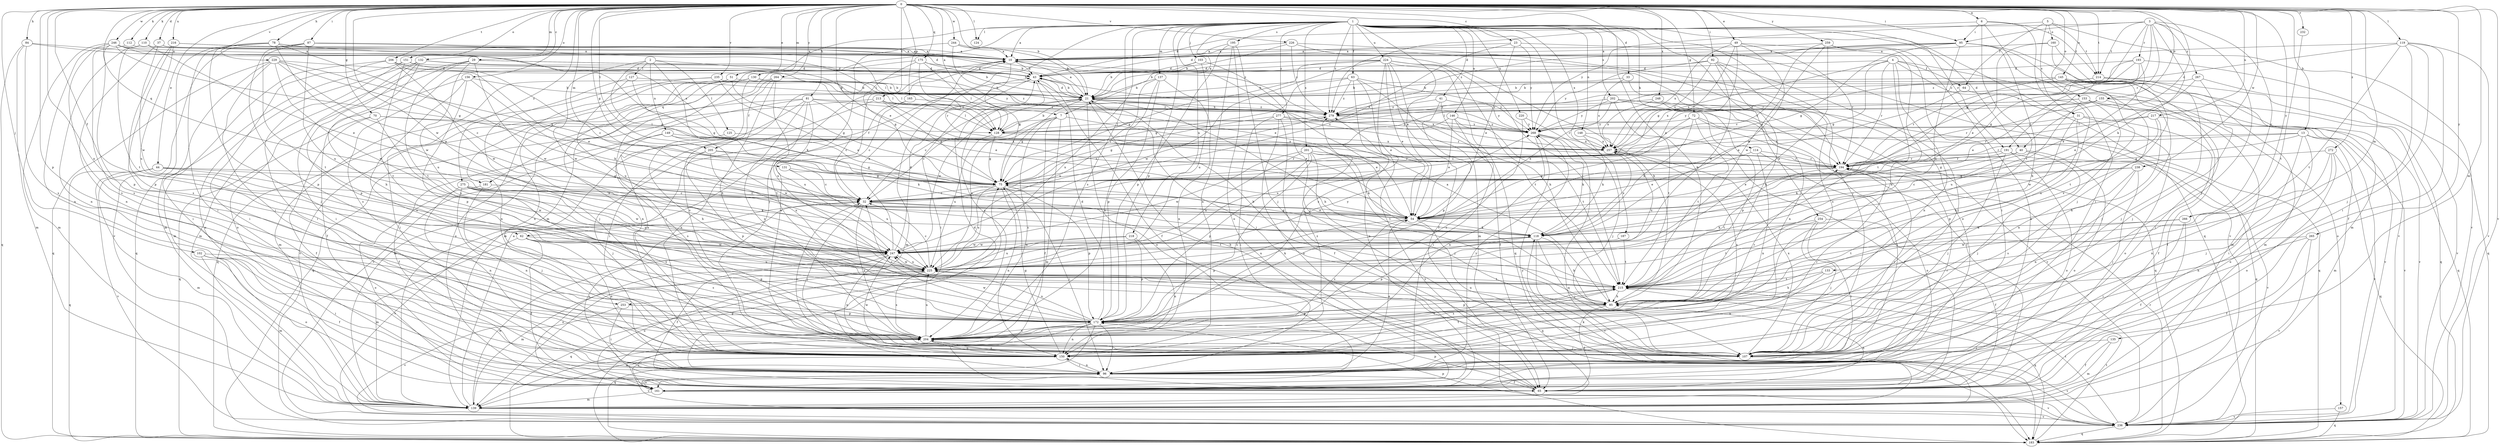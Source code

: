strict digraph  {
0;
1;
2;
3;
4;
5;
6;
7;
10;
13;
21;
23;
29;
31;
32;
33;
37;
40;
41;
43;
44;
49;
51;
54;
62;
63;
64;
65;
70;
72;
75;
78;
81;
84;
85;
87;
92;
95;
96;
102;
103;
107;
110;
112;
114;
118;
119;
124;
125;
127;
128;
130;
131;
132;
133;
135;
137;
139;
145;
146;
148;
149;
150;
151;
153;
155;
156;
157;
160;
161;
165;
172;
175;
181;
183;
187;
191;
193;
194;
195;
201;
202;
204;
205;
206;
213;
214;
215;
216;
217;
218;
220;
224;
225;
226;
229;
232;
235;
236;
238;
244;
246;
247;
248;
253;
254;
257;
259;
264;
265;
266;
267;
268;
272;
275;
277;
279;
0 -> 6  [label=a];
0 -> 7  [label=a];
0 -> 13  [label=b];
0 -> 21  [label=b];
0 -> 23  [label=c];
0 -> 29  [label=c];
0 -> 33  [label=d];
0 -> 37  [label=d];
0 -> 40  [label=d];
0 -> 44  [label=e];
0 -> 49  [label=e];
0 -> 51  [label=e];
0 -> 54  [label=e];
0 -> 62  [label=f];
0 -> 70  [label=g];
0 -> 72  [label=g];
0 -> 75  [label=g];
0 -> 78  [label=h];
0 -> 81  [label=h];
0 -> 84  [label=h];
0 -> 87  [label=i];
0 -> 92  [label=i];
0 -> 95  [label=i];
0 -> 102  [label=j];
0 -> 110  [label=k];
0 -> 112  [label=k];
0 -> 119  [label=l];
0 -> 124  [label=l];
0 -> 130  [label=m];
0 -> 131  [label=m];
0 -> 132  [label=m];
0 -> 133  [label=m];
0 -> 135  [label=m];
0 -> 145  [label=n];
0 -> 151  [label=o];
0 -> 153  [label=o];
0 -> 155  [label=o];
0 -> 156  [label=o];
0 -> 165  [label=p];
0 -> 172  [label=p];
0 -> 175  [label=q];
0 -> 181  [label=q];
0 -> 205  [label=t];
0 -> 206  [label=t];
0 -> 213  [label=t];
0 -> 214  [label=t];
0 -> 216  [label=u];
0 -> 217  [label=u];
0 -> 226  [label=v];
0 -> 229  [label=v];
0 -> 232  [label=v];
0 -> 235  [label=v];
0 -> 236  [label=v];
0 -> 238  [label=w];
0 -> 244  [label=w];
0 -> 246  [label=w];
0 -> 247  [label=w];
0 -> 248  [label=x];
0 -> 253  [label=x];
0 -> 259  [label=y];
0 -> 264  [label=y];
0 -> 265  [label=y];
0 -> 266  [label=y];
0 -> 272  [label=z];
0 -> 275  [label=z];
1 -> 7  [label=a];
1 -> 10  [label=a];
1 -> 40  [label=d];
1 -> 41  [label=d];
1 -> 54  [label=e];
1 -> 62  [label=f];
1 -> 63  [label=f];
1 -> 85  [label=h];
1 -> 103  [label=j];
1 -> 107  [label=j];
1 -> 114  [label=k];
1 -> 124  [label=l];
1 -> 137  [label=m];
1 -> 139  [label=m];
1 -> 146  [label=n];
1 -> 148  [label=n];
1 -> 172  [label=p];
1 -> 181  [label=q];
1 -> 183  [label=q];
1 -> 187  [label=r];
1 -> 191  [label=r];
1 -> 195  [label=s];
1 -> 201  [label=s];
1 -> 202  [label=s];
1 -> 204  [label=s];
1 -> 218  [label=u];
1 -> 220  [label=u];
1 -> 224  [label=u];
1 -> 253  [label=x];
1 -> 254  [label=x];
1 -> 257  [label=x];
1 -> 277  [label=z];
1 -> 279  [label=z];
2 -> 75  [label=g];
2 -> 118  [label=k];
2 -> 125  [label=l];
2 -> 127  [label=l];
2 -> 128  [label=l];
2 -> 149  [label=n];
2 -> 247  [label=w];
3 -> 43  [label=d];
3 -> 75  [label=g];
3 -> 95  [label=i];
3 -> 107  [label=j];
3 -> 118  [label=k];
3 -> 191  [label=r];
3 -> 193  [label=r];
3 -> 194  [label=r];
3 -> 214  [label=t];
3 -> 266  [label=y];
3 -> 267  [label=y];
4 -> 31  [label=c];
4 -> 43  [label=d];
4 -> 64  [label=f];
4 -> 75  [label=g];
4 -> 85  [label=h];
4 -> 150  [label=n];
4 -> 157  [label=o];
4 -> 194  [label=r];
4 -> 257  [label=x];
5 -> 31  [label=c];
5 -> 64  [label=f];
5 -> 160  [label=o];
5 -> 214  [label=t];
5 -> 236  [label=v];
5 -> 268  [label=y];
6 -> 95  [label=i];
6 -> 96  [label=i];
6 -> 150  [label=n];
6 -> 214  [label=t];
6 -> 215  [label=t];
6 -> 279  [label=z];
7 -> 32  [label=c];
7 -> 54  [label=e];
7 -> 65  [label=f];
7 -> 128  [label=l];
7 -> 139  [label=m];
7 -> 204  [label=s];
7 -> 225  [label=u];
10 -> 43  [label=d];
10 -> 75  [label=g];
10 -> 139  [label=m];
10 -> 194  [label=r];
13 -> 75  [label=g];
13 -> 96  [label=i];
13 -> 139  [label=m];
13 -> 161  [label=o];
13 -> 194  [label=r];
13 -> 236  [label=v];
13 -> 257  [label=x];
21 -> 10  [label=a];
21 -> 32  [label=c];
21 -> 43  [label=d];
21 -> 75  [label=g];
21 -> 85  [label=h];
21 -> 107  [label=j];
21 -> 161  [label=o];
21 -> 247  [label=w];
21 -> 279  [label=z];
23 -> 10  [label=a];
23 -> 32  [label=c];
23 -> 54  [label=e];
23 -> 236  [label=v];
23 -> 268  [label=y];
29 -> 21  [label=b];
29 -> 43  [label=d];
29 -> 139  [label=m];
29 -> 161  [label=o];
29 -> 215  [label=t];
29 -> 225  [label=u];
29 -> 247  [label=w];
31 -> 65  [label=f];
31 -> 85  [label=h];
31 -> 161  [label=o];
31 -> 172  [label=p];
31 -> 268  [label=y];
32 -> 54  [label=e];
32 -> 107  [label=j];
32 -> 204  [label=s];
32 -> 215  [label=t];
32 -> 236  [label=v];
32 -> 279  [label=z];
33 -> 21  [label=b];
33 -> 150  [label=n];
33 -> 257  [label=x];
37 -> 10  [label=a];
37 -> 21  [label=b];
37 -> 150  [label=n];
37 -> 247  [label=w];
40 -> 75  [label=g];
40 -> 107  [label=j];
40 -> 118  [label=k];
40 -> 161  [label=o];
40 -> 194  [label=r];
41 -> 65  [label=f];
41 -> 172  [label=p];
41 -> 268  [label=y];
41 -> 279  [label=z];
43 -> 21  [label=b];
43 -> 65  [label=f];
43 -> 96  [label=i];
43 -> 139  [label=m];
43 -> 204  [label=s];
44 -> 54  [label=e];
44 -> 75  [label=g];
44 -> 139  [label=m];
44 -> 183  [label=q];
44 -> 236  [label=v];
44 -> 247  [label=w];
49 -> 10  [label=a];
49 -> 54  [label=e];
49 -> 75  [label=g];
49 -> 118  [label=k];
49 -> 194  [label=r];
49 -> 215  [label=t];
49 -> 257  [label=x];
51 -> 21  [label=b];
51 -> 75  [label=g];
51 -> 96  [label=i];
51 -> 183  [label=q];
54 -> 118  [label=k];
54 -> 172  [label=p];
54 -> 183  [label=q];
54 -> 204  [label=s];
62 -> 65  [label=f];
62 -> 139  [label=m];
62 -> 150  [label=n];
62 -> 172  [label=p];
62 -> 204  [label=s];
62 -> 247  [label=w];
63 -> 21  [label=b];
63 -> 54  [label=e];
63 -> 75  [label=g];
63 -> 161  [label=o];
63 -> 215  [label=t];
63 -> 268  [label=y];
63 -> 279  [label=z];
64 -> 54  [label=e];
64 -> 139  [label=m];
65 -> 21  [label=b];
65 -> 32  [label=c];
65 -> 85  [label=h];
65 -> 172  [label=p];
70 -> 65  [label=f];
70 -> 128  [label=l];
70 -> 183  [label=q];
70 -> 194  [label=r];
70 -> 225  [label=u];
72 -> 32  [label=c];
72 -> 96  [label=i];
72 -> 118  [label=k];
72 -> 183  [label=q];
72 -> 215  [label=t];
72 -> 268  [label=y];
75 -> 32  [label=c];
75 -> 96  [label=i];
75 -> 150  [label=n];
75 -> 172  [label=p];
75 -> 225  [label=u];
78 -> 10  [label=a];
78 -> 32  [label=c];
78 -> 96  [label=i];
78 -> 107  [label=j];
78 -> 128  [label=l];
78 -> 139  [label=m];
78 -> 247  [label=w];
81 -> 32  [label=c];
81 -> 139  [label=m];
81 -> 150  [label=n];
81 -> 204  [label=s];
81 -> 215  [label=t];
81 -> 225  [label=u];
81 -> 236  [label=v];
81 -> 257  [label=x];
81 -> 279  [label=z];
84 -> 10  [label=a];
84 -> 139  [label=m];
84 -> 183  [label=q];
84 -> 204  [label=s];
84 -> 257  [label=x];
85 -> 10  [label=a];
85 -> 21  [label=b];
85 -> 65  [label=f];
85 -> 172  [label=p];
85 -> 225  [label=u];
87 -> 10  [label=a];
87 -> 128  [label=l];
87 -> 172  [label=p];
87 -> 215  [label=t];
87 -> 225  [label=u];
87 -> 236  [label=v];
92 -> 43  [label=d];
92 -> 85  [label=h];
92 -> 107  [label=j];
92 -> 204  [label=s];
92 -> 247  [label=w];
92 -> 257  [label=x];
92 -> 268  [label=y];
95 -> 10  [label=a];
95 -> 43  [label=d];
95 -> 75  [label=g];
95 -> 85  [label=h];
95 -> 107  [label=j];
95 -> 225  [label=u];
95 -> 236  [label=v];
95 -> 279  [label=z];
96 -> 43  [label=d];
96 -> 54  [label=e];
96 -> 65  [label=f];
96 -> 150  [label=n];
96 -> 161  [label=o];
96 -> 194  [label=r];
96 -> 268  [label=y];
102 -> 65  [label=f];
102 -> 96  [label=i];
102 -> 139  [label=m];
102 -> 161  [label=o];
102 -> 225  [label=u];
103 -> 21  [label=b];
103 -> 43  [label=d];
103 -> 107  [label=j];
103 -> 225  [label=u];
107 -> 32  [label=c];
107 -> 194  [label=r];
107 -> 236  [label=v];
107 -> 247  [label=w];
107 -> 257  [label=x];
110 -> 10  [label=a];
110 -> 54  [label=e];
110 -> 150  [label=n];
110 -> 215  [label=t];
112 -> 10  [label=a];
112 -> 204  [label=s];
114 -> 54  [label=e];
114 -> 150  [label=n];
114 -> 161  [label=o];
114 -> 194  [label=r];
118 -> 75  [label=g];
118 -> 85  [label=h];
118 -> 107  [label=j];
118 -> 172  [label=p];
118 -> 225  [label=u];
118 -> 236  [label=v];
118 -> 247  [label=w];
118 -> 257  [label=x];
119 -> 10  [label=a];
119 -> 65  [label=f];
119 -> 96  [label=i];
119 -> 107  [label=j];
119 -> 128  [label=l];
119 -> 215  [label=t];
119 -> 236  [label=v];
125 -> 85  [label=h];
125 -> 257  [label=x];
127 -> 21  [label=b];
127 -> 75  [label=g];
127 -> 107  [label=j];
127 -> 225  [label=u];
128 -> 21  [label=b];
128 -> 75  [label=g];
128 -> 225  [label=u];
128 -> 257  [label=x];
130 -> 21  [label=b];
130 -> 54  [label=e];
130 -> 150  [label=n];
130 -> 161  [label=o];
130 -> 204  [label=s];
130 -> 236  [label=v];
130 -> 279  [label=z];
131 -> 32  [label=c];
131 -> 75  [label=g];
131 -> 225  [label=u];
132 -> 43  [label=d];
132 -> 85  [label=h];
132 -> 96  [label=i];
132 -> 128  [label=l];
132 -> 161  [label=o];
132 -> 172  [label=p];
133 -> 85  [label=h];
133 -> 150  [label=n];
133 -> 215  [label=t];
135 -> 65  [label=f];
135 -> 107  [label=j];
135 -> 139  [label=m];
137 -> 21  [label=b];
137 -> 150  [label=n];
137 -> 172  [label=p];
137 -> 204  [label=s];
137 -> 225  [label=u];
139 -> 10  [label=a];
139 -> 118  [label=k];
139 -> 236  [label=v];
139 -> 247  [label=w];
139 -> 268  [label=y];
145 -> 21  [label=b];
145 -> 96  [label=i];
145 -> 107  [label=j];
145 -> 139  [label=m];
145 -> 194  [label=r];
145 -> 215  [label=t];
146 -> 54  [label=e];
146 -> 96  [label=i];
146 -> 215  [label=t];
146 -> 225  [label=u];
146 -> 268  [label=y];
148 -> 65  [label=f];
148 -> 118  [label=k];
148 -> 257  [label=x];
149 -> 65  [label=f];
149 -> 118  [label=k];
149 -> 204  [label=s];
149 -> 247  [label=w];
149 -> 257  [label=x];
150 -> 10  [label=a];
150 -> 75  [label=g];
150 -> 96  [label=i];
150 -> 194  [label=r];
150 -> 204  [label=s];
150 -> 215  [label=t];
150 -> 236  [label=v];
150 -> 279  [label=z];
151 -> 32  [label=c];
151 -> 43  [label=d];
151 -> 96  [label=i];
151 -> 183  [label=q];
151 -> 215  [label=t];
153 -> 65  [label=f];
153 -> 150  [label=n];
153 -> 225  [label=u];
153 -> 236  [label=v];
153 -> 268  [label=y];
153 -> 279  [label=z];
155 -> 128  [label=l];
155 -> 183  [label=q];
155 -> 194  [label=r];
155 -> 236  [label=v];
155 -> 279  [label=z];
156 -> 21  [label=b];
156 -> 65  [label=f];
156 -> 118  [label=k];
156 -> 172  [label=p];
156 -> 204  [label=s];
157 -> 183  [label=q];
157 -> 236  [label=v];
160 -> 10  [label=a];
160 -> 54  [label=e];
160 -> 139  [label=m];
160 -> 204  [label=s];
161 -> 96  [label=i];
161 -> 139  [label=m];
161 -> 204  [label=s];
161 -> 225  [label=u];
161 -> 236  [label=v];
165 -> 32  [label=c];
165 -> 150  [label=n];
165 -> 279  [label=z];
172 -> 32  [label=c];
172 -> 43  [label=d];
172 -> 96  [label=i];
172 -> 139  [label=m];
172 -> 150  [label=n];
172 -> 183  [label=q];
172 -> 194  [label=r];
172 -> 204  [label=s];
172 -> 225  [label=u];
172 -> 247  [label=w];
175 -> 21  [label=b];
175 -> 43  [label=d];
175 -> 75  [label=g];
175 -> 128  [label=l];
175 -> 194  [label=r];
175 -> 204  [label=s];
181 -> 32  [label=c];
181 -> 150  [label=n];
181 -> 161  [label=o];
183 -> 75  [label=g];
183 -> 194  [label=r];
183 -> 215  [label=t];
183 -> 279  [label=z];
187 -> 215  [label=t];
187 -> 247  [label=w];
191 -> 54  [label=e];
191 -> 107  [label=j];
191 -> 161  [label=o];
191 -> 194  [label=r];
191 -> 236  [label=v];
193 -> 43  [label=d];
193 -> 54  [label=e];
193 -> 75  [label=g];
193 -> 128  [label=l];
193 -> 183  [label=q];
193 -> 279  [label=z];
194 -> 75  [label=g];
194 -> 215  [label=t];
195 -> 10  [label=a];
195 -> 107  [label=j];
195 -> 150  [label=n];
195 -> 161  [label=o];
195 -> 172  [label=p];
201 -> 107  [label=j];
201 -> 118  [label=k];
201 -> 172  [label=p];
201 -> 194  [label=r];
201 -> 204  [label=s];
201 -> 215  [label=t];
201 -> 225  [label=u];
201 -> 247  [label=w];
202 -> 54  [label=e];
202 -> 65  [label=f];
202 -> 183  [label=q];
202 -> 215  [label=t];
202 -> 236  [label=v];
202 -> 268  [label=y];
202 -> 279  [label=z];
204 -> 107  [label=j];
204 -> 150  [label=n];
204 -> 215  [label=t];
204 -> 225  [label=u];
205 -> 75  [label=g];
205 -> 107  [label=j];
205 -> 172  [label=p];
205 -> 194  [label=r];
205 -> 225  [label=u];
206 -> 43  [label=d];
206 -> 54  [label=e];
206 -> 96  [label=i];
206 -> 139  [label=m];
206 -> 247  [label=w];
206 -> 268  [label=y];
213 -> 54  [label=e];
213 -> 75  [label=g];
213 -> 96  [label=i];
213 -> 128  [label=l];
213 -> 183  [label=q];
213 -> 279  [label=z];
214 -> 21  [label=b];
214 -> 54  [label=e];
214 -> 107  [label=j];
214 -> 183  [label=q];
214 -> 257  [label=x];
215 -> 85  [label=h];
215 -> 172  [label=p];
215 -> 183  [label=q];
215 -> 204  [label=s];
216 -> 10  [label=a];
216 -> 43  [label=d];
216 -> 172  [label=p];
216 -> 204  [label=s];
216 -> 225  [label=u];
217 -> 85  [label=h];
217 -> 128  [label=l];
217 -> 194  [label=r];
217 -> 236  [label=v];
217 -> 247  [label=w];
218 -> 150  [label=n];
218 -> 172  [label=p];
218 -> 225  [label=u];
218 -> 247  [label=w];
220 -> 107  [label=j];
220 -> 204  [label=s];
220 -> 268  [label=y];
224 -> 21  [label=b];
224 -> 43  [label=d];
224 -> 54  [label=e];
224 -> 65  [label=f];
224 -> 75  [label=g];
224 -> 85  [label=h];
224 -> 139  [label=m];
224 -> 183  [label=q];
224 -> 204  [label=s];
224 -> 215  [label=t];
224 -> 247  [label=w];
225 -> 32  [label=c];
225 -> 118  [label=k];
225 -> 139  [label=m];
225 -> 183  [label=q];
225 -> 204  [label=s];
225 -> 215  [label=t];
225 -> 247  [label=w];
225 -> 268  [label=y];
226 -> 10  [label=a];
226 -> 21  [label=b];
226 -> 85  [label=h];
226 -> 161  [label=o];
226 -> 279  [label=z];
229 -> 32  [label=c];
229 -> 43  [label=d];
229 -> 54  [label=e];
229 -> 75  [label=g];
229 -> 96  [label=i];
229 -> 107  [label=j];
229 -> 183  [label=q];
229 -> 247  [label=w];
232 -> 215  [label=t];
235 -> 21  [label=b];
235 -> 54  [label=e];
235 -> 139  [label=m];
235 -> 150  [label=n];
235 -> 279  [label=z];
236 -> 172  [label=p];
236 -> 183  [label=q];
236 -> 215  [label=t];
238 -> 32  [label=c];
238 -> 75  [label=g];
238 -> 107  [label=j];
238 -> 150  [label=n];
238 -> 204  [label=s];
244 -> 10  [label=a];
244 -> 21  [label=b];
244 -> 54  [label=e];
244 -> 107  [label=j];
244 -> 194  [label=r];
246 -> 10  [label=a];
246 -> 75  [label=g];
246 -> 139  [label=m];
246 -> 150  [label=n];
246 -> 172  [label=p];
246 -> 194  [label=r];
246 -> 204  [label=s];
246 -> 279  [label=z];
247 -> 10  [label=a];
247 -> 43  [label=d];
247 -> 65  [label=f];
247 -> 150  [label=n];
247 -> 161  [label=o];
247 -> 225  [label=u];
248 -> 172  [label=p];
248 -> 183  [label=q];
248 -> 257  [label=x];
248 -> 279  [label=z];
253 -> 96  [label=i];
253 -> 172  [label=p];
253 -> 236  [label=v];
254 -> 65  [label=f];
254 -> 96  [label=i];
254 -> 107  [label=j];
254 -> 118  [label=k];
254 -> 215  [label=t];
257 -> 194  [label=r];
257 -> 204  [label=s];
257 -> 225  [label=u];
259 -> 10  [label=a];
259 -> 32  [label=c];
259 -> 96  [label=i];
259 -> 161  [label=o];
259 -> 225  [label=u];
259 -> 247  [label=w];
264 -> 21  [label=b];
264 -> 85  [label=h];
264 -> 107  [label=j];
264 -> 150  [label=n];
264 -> 225  [label=u];
264 -> 205  [label=f];
265 -> 65  [label=f];
265 -> 85  [label=h];
265 -> 236  [label=v];
265 -> 247  [label=w];
266 -> 65  [label=f];
266 -> 96  [label=i];
266 -> 118  [label=k];
266 -> 215  [label=t];
267 -> 21  [label=b];
267 -> 54  [label=e];
267 -> 107  [label=j];
267 -> 236  [label=v];
268 -> 43  [label=d];
268 -> 118  [label=k];
268 -> 150  [label=n];
268 -> 183  [label=q];
268 -> 257  [label=x];
272 -> 107  [label=j];
272 -> 150  [label=n];
272 -> 161  [label=o];
272 -> 183  [label=q];
272 -> 194  [label=r];
275 -> 32  [label=c];
275 -> 107  [label=j];
275 -> 118  [label=k];
275 -> 150  [label=n];
275 -> 204  [label=s];
275 -> 225  [label=u];
275 -> 247  [label=w];
277 -> 65  [label=f];
277 -> 75  [label=g];
277 -> 96  [label=i];
277 -> 161  [label=o];
277 -> 194  [label=r];
277 -> 268  [label=y];
279 -> 21  [label=b];
279 -> 128  [label=l];
279 -> 268  [label=y];
}
